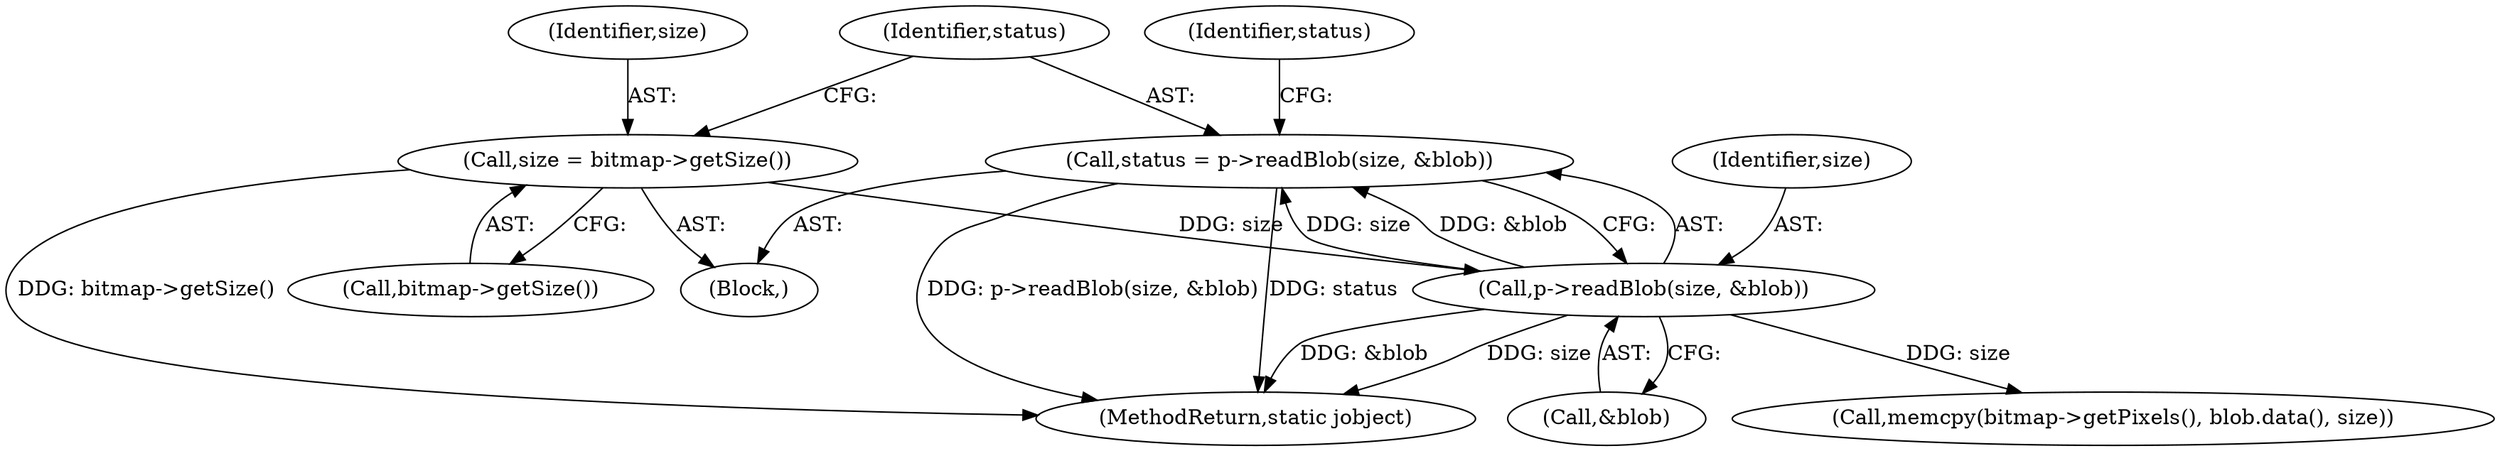 digraph "0_Android_d44e5bde18a41beda39d49189bef7f2ba7c8f3cb@API" {
"1000250" [label="(Call,status = p->readBlob(size, &blob))"];
"1000252" [label="(Call,p->readBlob(size, &blob))"];
"1000245" [label="(Call,size = bitmap->getSize())"];
"1000254" [label="(Call,&blob)"];
"1000104" [label="(Block,)"];
"1000246" [label="(Identifier,size)"];
"1000252" [label="(Call,p->readBlob(size, &blob))"];
"1000247" [label="(Call,bitmap->getSize())"];
"1000250" [label="(Call,status = p->readBlob(size, &blob))"];
"1000251" [label="(Identifier,status)"];
"1000267" [label="(Call,memcpy(bitmap->getPixels(), blob.data(), size))"];
"1000253" [label="(Identifier,size)"];
"1000283" [label="(MethodReturn,static jobject)"];
"1000257" [label="(Identifier,status)"];
"1000245" [label="(Call,size = bitmap->getSize())"];
"1000250" -> "1000104"  [label="AST: "];
"1000250" -> "1000252"  [label="CFG: "];
"1000251" -> "1000250"  [label="AST: "];
"1000252" -> "1000250"  [label="AST: "];
"1000257" -> "1000250"  [label="CFG: "];
"1000250" -> "1000283"  [label="DDG: status"];
"1000250" -> "1000283"  [label="DDG: p->readBlob(size, &blob)"];
"1000252" -> "1000250"  [label="DDG: size"];
"1000252" -> "1000250"  [label="DDG: &blob"];
"1000252" -> "1000254"  [label="CFG: "];
"1000253" -> "1000252"  [label="AST: "];
"1000254" -> "1000252"  [label="AST: "];
"1000252" -> "1000283"  [label="DDG: size"];
"1000252" -> "1000283"  [label="DDG: &blob"];
"1000245" -> "1000252"  [label="DDG: size"];
"1000252" -> "1000267"  [label="DDG: size"];
"1000245" -> "1000104"  [label="AST: "];
"1000245" -> "1000247"  [label="CFG: "];
"1000246" -> "1000245"  [label="AST: "];
"1000247" -> "1000245"  [label="AST: "];
"1000251" -> "1000245"  [label="CFG: "];
"1000245" -> "1000283"  [label="DDG: bitmap->getSize()"];
}
